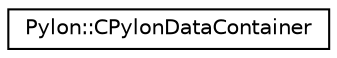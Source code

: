 digraph "Graphical Class Hierarchy"
{
  edge [fontname="Helvetica",fontsize="10",labelfontname="Helvetica",labelfontsize="10"];
  node [fontname="Helvetica",fontsize="10",shape=record];
  rankdir="LR";
  Node1 [label="Pylon::CPylonDataContainer",height=0.2,width=0.4,color="black", fillcolor="white", style="filled",URL="$class_pylon_1_1_c_pylon_data_container.html",tooltip="Provides methods for accessing grab results consisting of multiple components. "];
}
